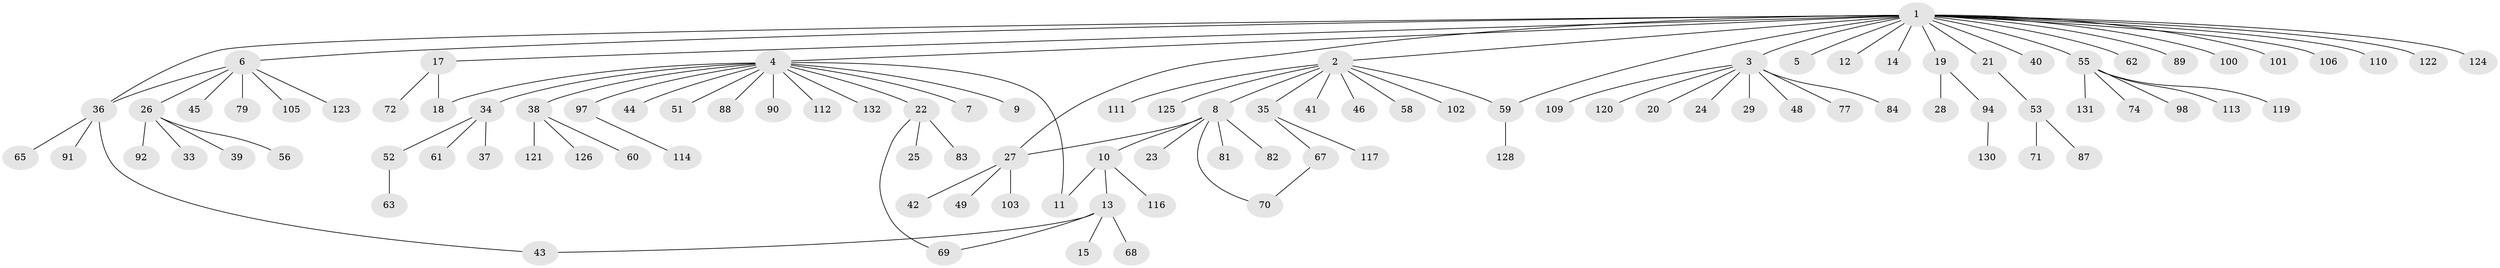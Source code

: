 // Generated by graph-tools (version 1.1) at 2025/23/03/03/25 07:23:50]
// undirected, 104 vertices, 111 edges
graph export_dot {
graph [start="1"]
  node [color=gray90,style=filled];
  1 [super="+54"];
  2 [super="+32"];
  3 [super="+64"];
  4 [super="+66"];
  5;
  6 [super="+16"];
  7;
  8 [super="+50"];
  9;
  10;
  11;
  12;
  13 [super="+30"];
  14 [super="+96"];
  15;
  17 [super="+95"];
  18 [super="+76"];
  19 [super="+31"];
  20;
  21;
  22 [super="+78"];
  23;
  24;
  25;
  26 [super="+107"];
  27 [super="+75"];
  28 [super="+93"];
  29;
  33;
  34 [super="+47"];
  35 [super="+127"];
  36 [super="+108"];
  37;
  38 [super="+80"];
  39 [super="+86"];
  40 [super="+57"];
  41;
  42;
  43 [super="+99"];
  44;
  45;
  46;
  48;
  49;
  51;
  52;
  53 [super="+133"];
  55 [super="+118"];
  56;
  58;
  59 [super="+104"];
  60 [super="+85"];
  61;
  62;
  63;
  65;
  67;
  68;
  69;
  70;
  71;
  72 [super="+73"];
  74;
  77;
  79;
  81;
  82;
  83 [super="+129"];
  84;
  87;
  88;
  89;
  90;
  91;
  92;
  94;
  97 [super="+115"];
  98;
  100;
  101 [super="+134"];
  102;
  103;
  105 [super="+135"];
  106;
  109;
  110;
  111;
  112;
  113;
  114;
  116;
  117;
  119;
  120;
  121;
  122;
  123 [super="+136"];
  124;
  125;
  126;
  128;
  130;
  131;
  132;
  1 -- 2;
  1 -- 3 [weight=2];
  1 -- 4;
  1 -- 5;
  1 -- 6;
  1 -- 12;
  1 -- 14;
  1 -- 17;
  1 -- 19;
  1 -- 21;
  1 -- 27;
  1 -- 36;
  1 -- 40;
  1 -- 55;
  1 -- 59;
  1 -- 62;
  1 -- 89;
  1 -- 100;
  1 -- 106;
  1 -- 110;
  1 -- 122;
  1 -- 124;
  1 -- 101;
  2 -- 8;
  2 -- 35;
  2 -- 46;
  2 -- 58;
  2 -- 102;
  2 -- 111;
  2 -- 125;
  2 -- 41;
  2 -- 59;
  3 -- 20;
  3 -- 24;
  3 -- 29;
  3 -- 48;
  3 -- 77;
  3 -- 84;
  3 -- 109;
  3 -- 120;
  4 -- 7;
  4 -- 9;
  4 -- 11;
  4 -- 18;
  4 -- 22;
  4 -- 34;
  4 -- 38;
  4 -- 44;
  4 -- 51;
  4 -- 88;
  4 -- 90;
  4 -- 97;
  4 -- 112;
  4 -- 132;
  6 -- 26;
  6 -- 79;
  6 -- 105;
  6 -- 123;
  6 -- 36;
  6 -- 45;
  8 -- 10;
  8 -- 23;
  8 -- 27;
  8 -- 70;
  8 -- 82;
  8 -- 81;
  10 -- 11;
  10 -- 13;
  10 -- 116;
  13 -- 15;
  13 -- 43;
  13 -- 68;
  13 -- 69;
  17 -- 72;
  17 -- 18;
  19 -- 28;
  19 -- 94;
  21 -- 53;
  22 -- 25;
  22 -- 69;
  22 -- 83;
  26 -- 33;
  26 -- 39;
  26 -- 56;
  26 -- 92;
  27 -- 42;
  27 -- 49;
  27 -- 103;
  34 -- 37;
  34 -- 61;
  34 -- 52;
  35 -- 67;
  35 -- 117;
  36 -- 43;
  36 -- 65;
  36 -- 91;
  38 -- 60;
  38 -- 121;
  38 -- 126;
  52 -- 63;
  53 -- 71;
  53 -- 87;
  55 -- 74;
  55 -- 98;
  55 -- 113;
  55 -- 119;
  55 -- 131;
  59 -- 128;
  67 -- 70;
  94 -- 130;
  97 -- 114;
}
